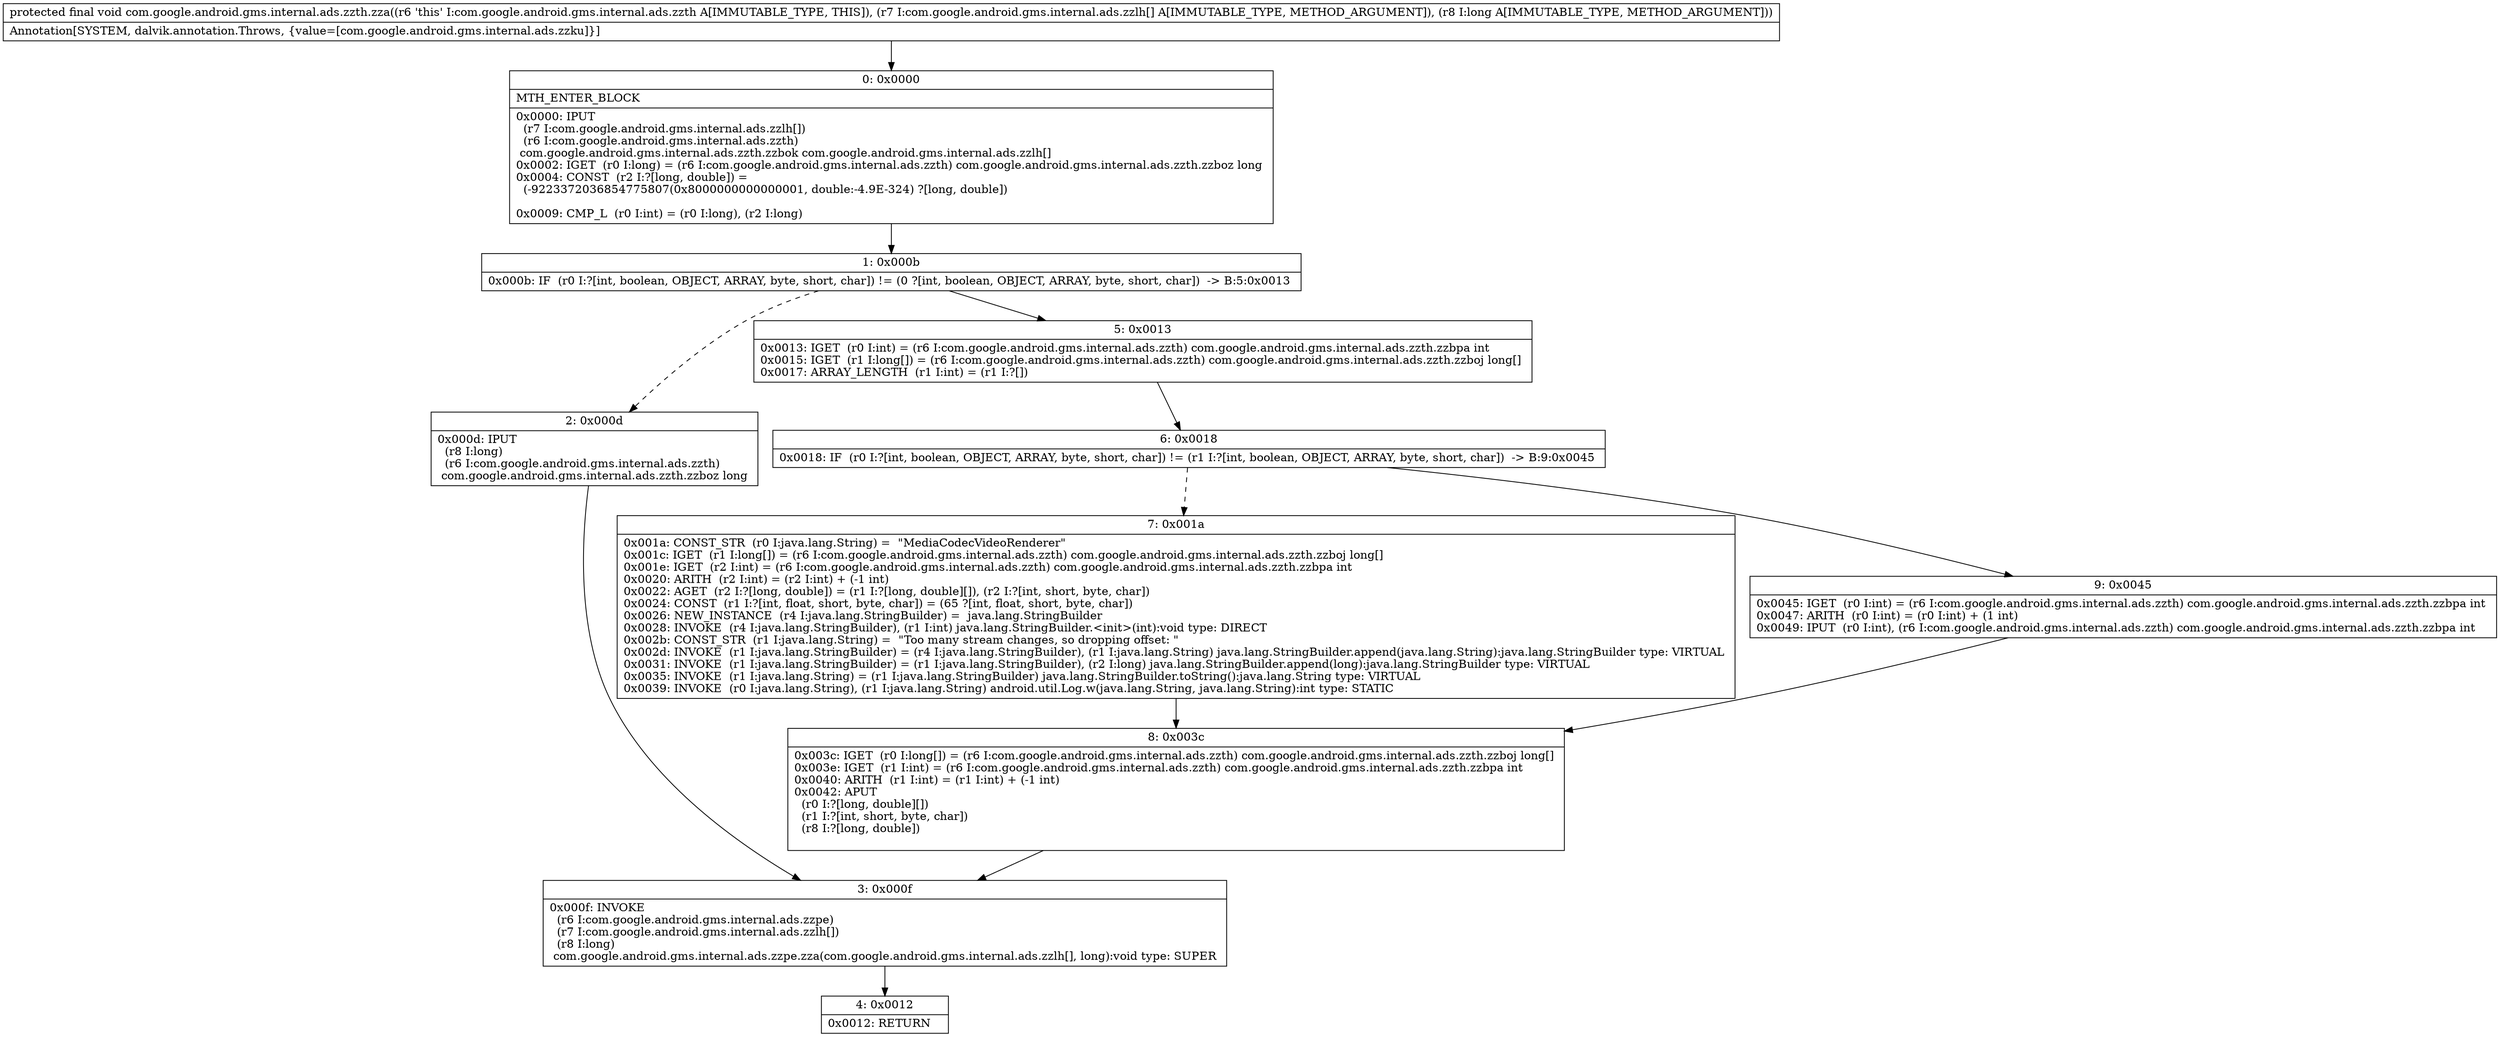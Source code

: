digraph "CFG forcom.google.android.gms.internal.ads.zzth.zza([Lcom\/google\/android\/gms\/internal\/ads\/zzlh;J)V" {
Node_0 [shape=record,label="{0\:\ 0x0000|MTH_ENTER_BLOCK\l|0x0000: IPUT  \l  (r7 I:com.google.android.gms.internal.ads.zzlh[])\l  (r6 I:com.google.android.gms.internal.ads.zzth)\l com.google.android.gms.internal.ads.zzth.zzbok com.google.android.gms.internal.ads.zzlh[] \l0x0002: IGET  (r0 I:long) = (r6 I:com.google.android.gms.internal.ads.zzth) com.google.android.gms.internal.ads.zzth.zzboz long \l0x0004: CONST  (r2 I:?[long, double]) = \l  (\-9223372036854775807(0x8000000000000001, double:\-4.9E\-324) ?[long, double])\l \l0x0009: CMP_L  (r0 I:int) = (r0 I:long), (r2 I:long) \l}"];
Node_1 [shape=record,label="{1\:\ 0x000b|0x000b: IF  (r0 I:?[int, boolean, OBJECT, ARRAY, byte, short, char]) != (0 ?[int, boolean, OBJECT, ARRAY, byte, short, char])  \-\> B:5:0x0013 \l}"];
Node_2 [shape=record,label="{2\:\ 0x000d|0x000d: IPUT  \l  (r8 I:long)\l  (r6 I:com.google.android.gms.internal.ads.zzth)\l com.google.android.gms.internal.ads.zzth.zzboz long \l}"];
Node_3 [shape=record,label="{3\:\ 0x000f|0x000f: INVOKE  \l  (r6 I:com.google.android.gms.internal.ads.zzpe)\l  (r7 I:com.google.android.gms.internal.ads.zzlh[])\l  (r8 I:long)\l com.google.android.gms.internal.ads.zzpe.zza(com.google.android.gms.internal.ads.zzlh[], long):void type: SUPER \l}"];
Node_4 [shape=record,label="{4\:\ 0x0012|0x0012: RETURN   \l}"];
Node_5 [shape=record,label="{5\:\ 0x0013|0x0013: IGET  (r0 I:int) = (r6 I:com.google.android.gms.internal.ads.zzth) com.google.android.gms.internal.ads.zzth.zzbpa int \l0x0015: IGET  (r1 I:long[]) = (r6 I:com.google.android.gms.internal.ads.zzth) com.google.android.gms.internal.ads.zzth.zzboj long[] \l0x0017: ARRAY_LENGTH  (r1 I:int) = (r1 I:?[]) \l}"];
Node_6 [shape=record,label="{6\:\ 0x0018|0x0018: IF  (r0 I:?[int, boolean, OBJECT, ARRAY, byte, short, char]) != (r1 I:?[int, boolean, OBJECT, ARRAY, byte, short, char])  \-\> B:9:0x0045 \l}"];
Node_7 [shape=record,label="{7\:\ 0x001a|0x001a: CONST_STR  (r0 I:java.lang.String) =  \"MediaCodecVideoRenderer\" \l0x001c: IGET  (r1 I:long[]) = (r6 I:com.google.android.gms.internal.ads.zzth) com.google.android.gms.internal.ads.zzth.zzboj long[] \l0x001e: IGET  (r2 I:int) = (r6 I:com.google.android.gms.internal.ads.zzth) com.google.android.gms.internal.ads.zzth.zzbpa int \l0x0020: ARITH  (r2 I:int) = (r2 I:int) + (\-1 int) \l0x0022: AGET  (r2 I:?[long, double]) = (r1 I:?[long, double][]), (r2 I:?[int, short, byte, char]) \l0x0024: CONST  (r1 I:?[int, float, short, byte, char]) = (65 ?[int, float, short, byte, char]) \l0x0026: NEW_INSTANCE  (r4 I:java.lang.StringBuilder) =  java.lang.StringBuilder \l0x0028: INVOKE  (r4 I:java.lang.StringBuilder), (r1 I:int) java.lang.StringBuilder.\<init\>(int):void type: DIRECT \l0x002b: CONST_STR  (r1 I:java.lang.String) =  \"Too many stream changes, so dropping offset: \" \l0x002d: INVOKE  (r1 I:java.lang.StringBuilder) = (r4 I:java.lang.StringBuilder), (r1 I:java.lang.String) java.lang.StringBuilder.append(java.lang.String):java.lang.StringBuilder type: VIRTUAL \l0x0031: INVOKE  (r1 I:java.lang.StringBuilder) = (r1 I:java.lang.StringBuilder), (r2 I:long) java.lang.StringBuilder.append(long):java.lang.StringBuilder type: VIRTUAL \l0x0035: INVOKE  (r1 I:java.lang.String) = (r1 I:java.lang.StringBuilder) java.lang.StringBuilder.toString():java.lang.String type: VIRTUAL \l0x0039: INVOKE  (r0 I:java.lang.String), (r1 I:java.lang.String) android.util.Log.w(java.lang.String, java.lang.String):int type: STATIC \l}"];
Node_8 [shape=record,label="{8\:\ 0x003c|0x003c: IGET  (r0 I:long[]) = (r6 I:com.google.android.gms.internal.ads.zzth) com.google.android.gms.internal.ads.zzth.zzboj long[] \l0x003e: IGET  (r1 I:int) = (r6 I:com.google.android.gms.internal.ads.zzth) com.google.android.gms.internal.ads.zzth.zzbpa int \l0x0040: ARITH  (r1 I:int) = (r1 I:int) + (\-1 int) \l0x0042: APUT  \l  (r0 I:?[long, double][])\l  (r1 I:?[int, short, byte, char])\l  (r8 I:?[long, double])\l \l}"];
Node_9 [shape=record,label="{9\:\ 0x0045|0x0045: IGET  (r0 I:int) = (r6 I:com.google.android.gms.internal.ads.zzth) com.google.android.gms.internal.ads.zzth.zzbpa int \l0x0047: ARITH  (r0 I:int) = (r0 I:int) + (1 int) \l0x0049: IPUT  (r0 I:int), (r6 I:com.google.android.gms.internal.ads.zzth) com.google.android.gms.internal.ads.zzth.zzbpa int \l}"];
MethodNode[shape=record,label="{protected final void com.google.android.gms.internal.ads.zzth.zza((r6 'this' I:com.google.android.gms.internal.ads.zzth A[IMMUTABLE_TYPE, THIS]), (r7 I:com.google.android.gms.internal.ads.zzlh[] A[IMMUTABLE_TYPE, METHOD_ARGUMENT]), (r8 I:long A[IMMUTABLE_TYPE, METHOD_ARGUMENT]))  | Annotation[SYSTEM, dalvik.annotation.Throws, \{value=[com.google.android.gms.internal.ads.zzku]\}]\l}"];
MethodNode -> Node_0;
Node_0 -> Node_1;
Node_1 -> Node_2[style=dashed];
Node_1 -> Node_5;
Node_2 -> Node_3;
Node_3 -> Node_4;
Node_5 -> Node_6;
Node_6 -> Node_7[style=dashed];
Node_6 -> Node_9;
Node_7 -> Node_8;
Node_8 -> Node_3;
Node_9 -> Node_8;
}

